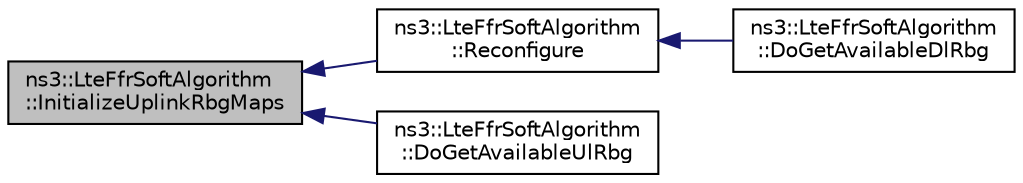 digraph "ns3::LteFfrSoftAlgorithm::InitializeUplinkRbgMaps"
{
  edge [fontname="Helvetica",fontsize="10",labelfontname="Helvetica",labelfontsize="10"];
  node [fontname="Helvetica",fontsize="10",shape=record];
  rankdir="LR";
  Node1 [label="ns3::LteFfrSoftAlgorithm\l::InitializeUplinkRbgMaps",height=0.2,width=0.4,color="black", fillcolor="grey75", style="filled", fontcolor="black"];
  Node1 -> Node2 [dir="back",color="midnightblue",fontsize="10",style="solid"];
  Node2 [label="ns3::LteFfrSoftAlgorithm\l::Reconfigure",height=0.2,width=0.4,color="black", fillcolor="white", style="filled",URL="$d3/d8c/classns3_1_1LteFfrSoftAlgorithm.html#a04d927a34e1972425eacfdcbb6b39a72",tooltip="Automatic FR reconfiguration. "];
  Node2 -> Node3 [dir="back",color="midnightblue",fontsize="10",style="solid"];
  Node3 [label="ns3::LteFfrSoftAlgorithm\l::DoGetAvailableDlRbg",height=0.2,width=0.4,color="black", fillcolor="white", style="filled",URL="$d3/d8c/classns3_1_1LteFfrSoftAlgorithm.html#ac137b396b2af6df7414b0d60f0626a2e",tooltip="Implementation of LteFfrSapProvider::GetAvailableDlRbg. "];
  Node1 -> Node4 [dir="back",color="midnightblue",fontsize="10",style="solid"];
  Node4 [label="ns3::LteFfrSoftAlgorithm\l::DoGetAvailableUlRbg",height=0.2,width=0.4,color="black", fillcolor="white", style="filled",URL="$d3/d8c/classns3_1_1LteFfrSoftAlgorithm.html#aee34481e99f94a9c4b175b95a5e0314a",tooltip="Implementation of LteFfrSapProvider::GetAvailableUlRbg. "];
}
